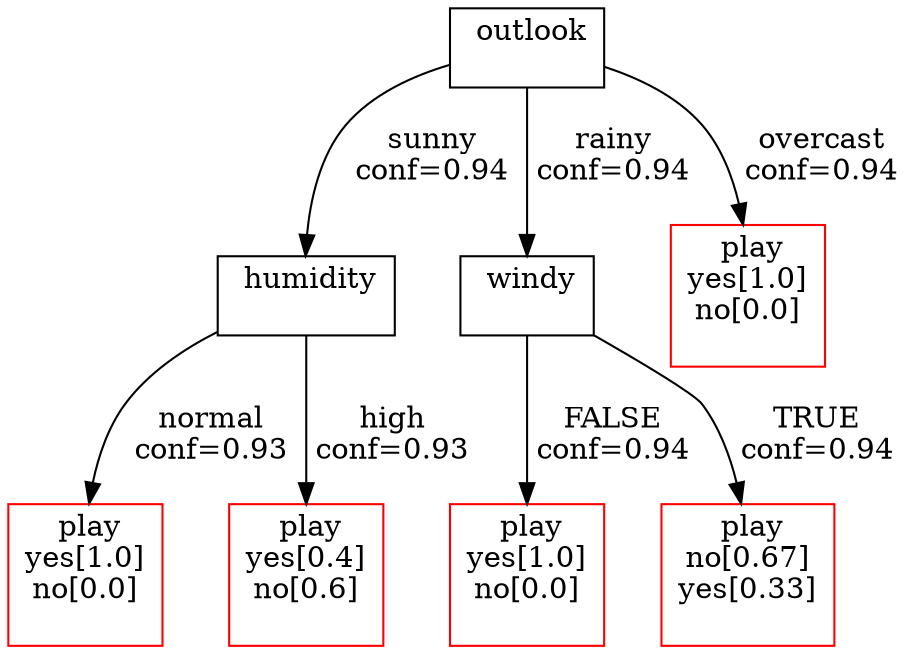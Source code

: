 digraph mediationTree{
8773404659881[label=" outlook
 ",shape=box, color=black]8773404659881->8773404678093[label="sunny
 conf=0.94 "]
8773404678093[label=" humidity
 ",shape=box, color=black]8773404678093->8773404678048[label="normal
 conf=0.93 "]
8773404678048[label=" play
yes[1.0]
no[0.0]
 ",shape=box, color=red]8773404678093->8773404678042[label="high
 conf=0.93 "]
8773404678042[label=" play
yes[0.4]
no[0.6]
 ",shape=box, color=red]8773404659881->8773404677895[label="rainy
 conf=0.94 "]
8773404677895[label=" windy
 ",shape=box, color=black]8773404677895->8773404676744[label="FALSE
 conf=0.94 "]
8773404676744[label=" play
yes[1.0]
no[0.0]
 ",shape=box, color=red]8773404677895->8773404678000[label="TRUE
 conf=0.94 "]
8773404678000[label=" play
no[0.67]
yes[0.33]
 ",shape=box, color=red]8773404659881->8773404678075[label="overcast
 conf=0.94 "]
8773404678075[label=" play
yes[1.0]
no[0.0]
 ",shape=box, color=red]
}
